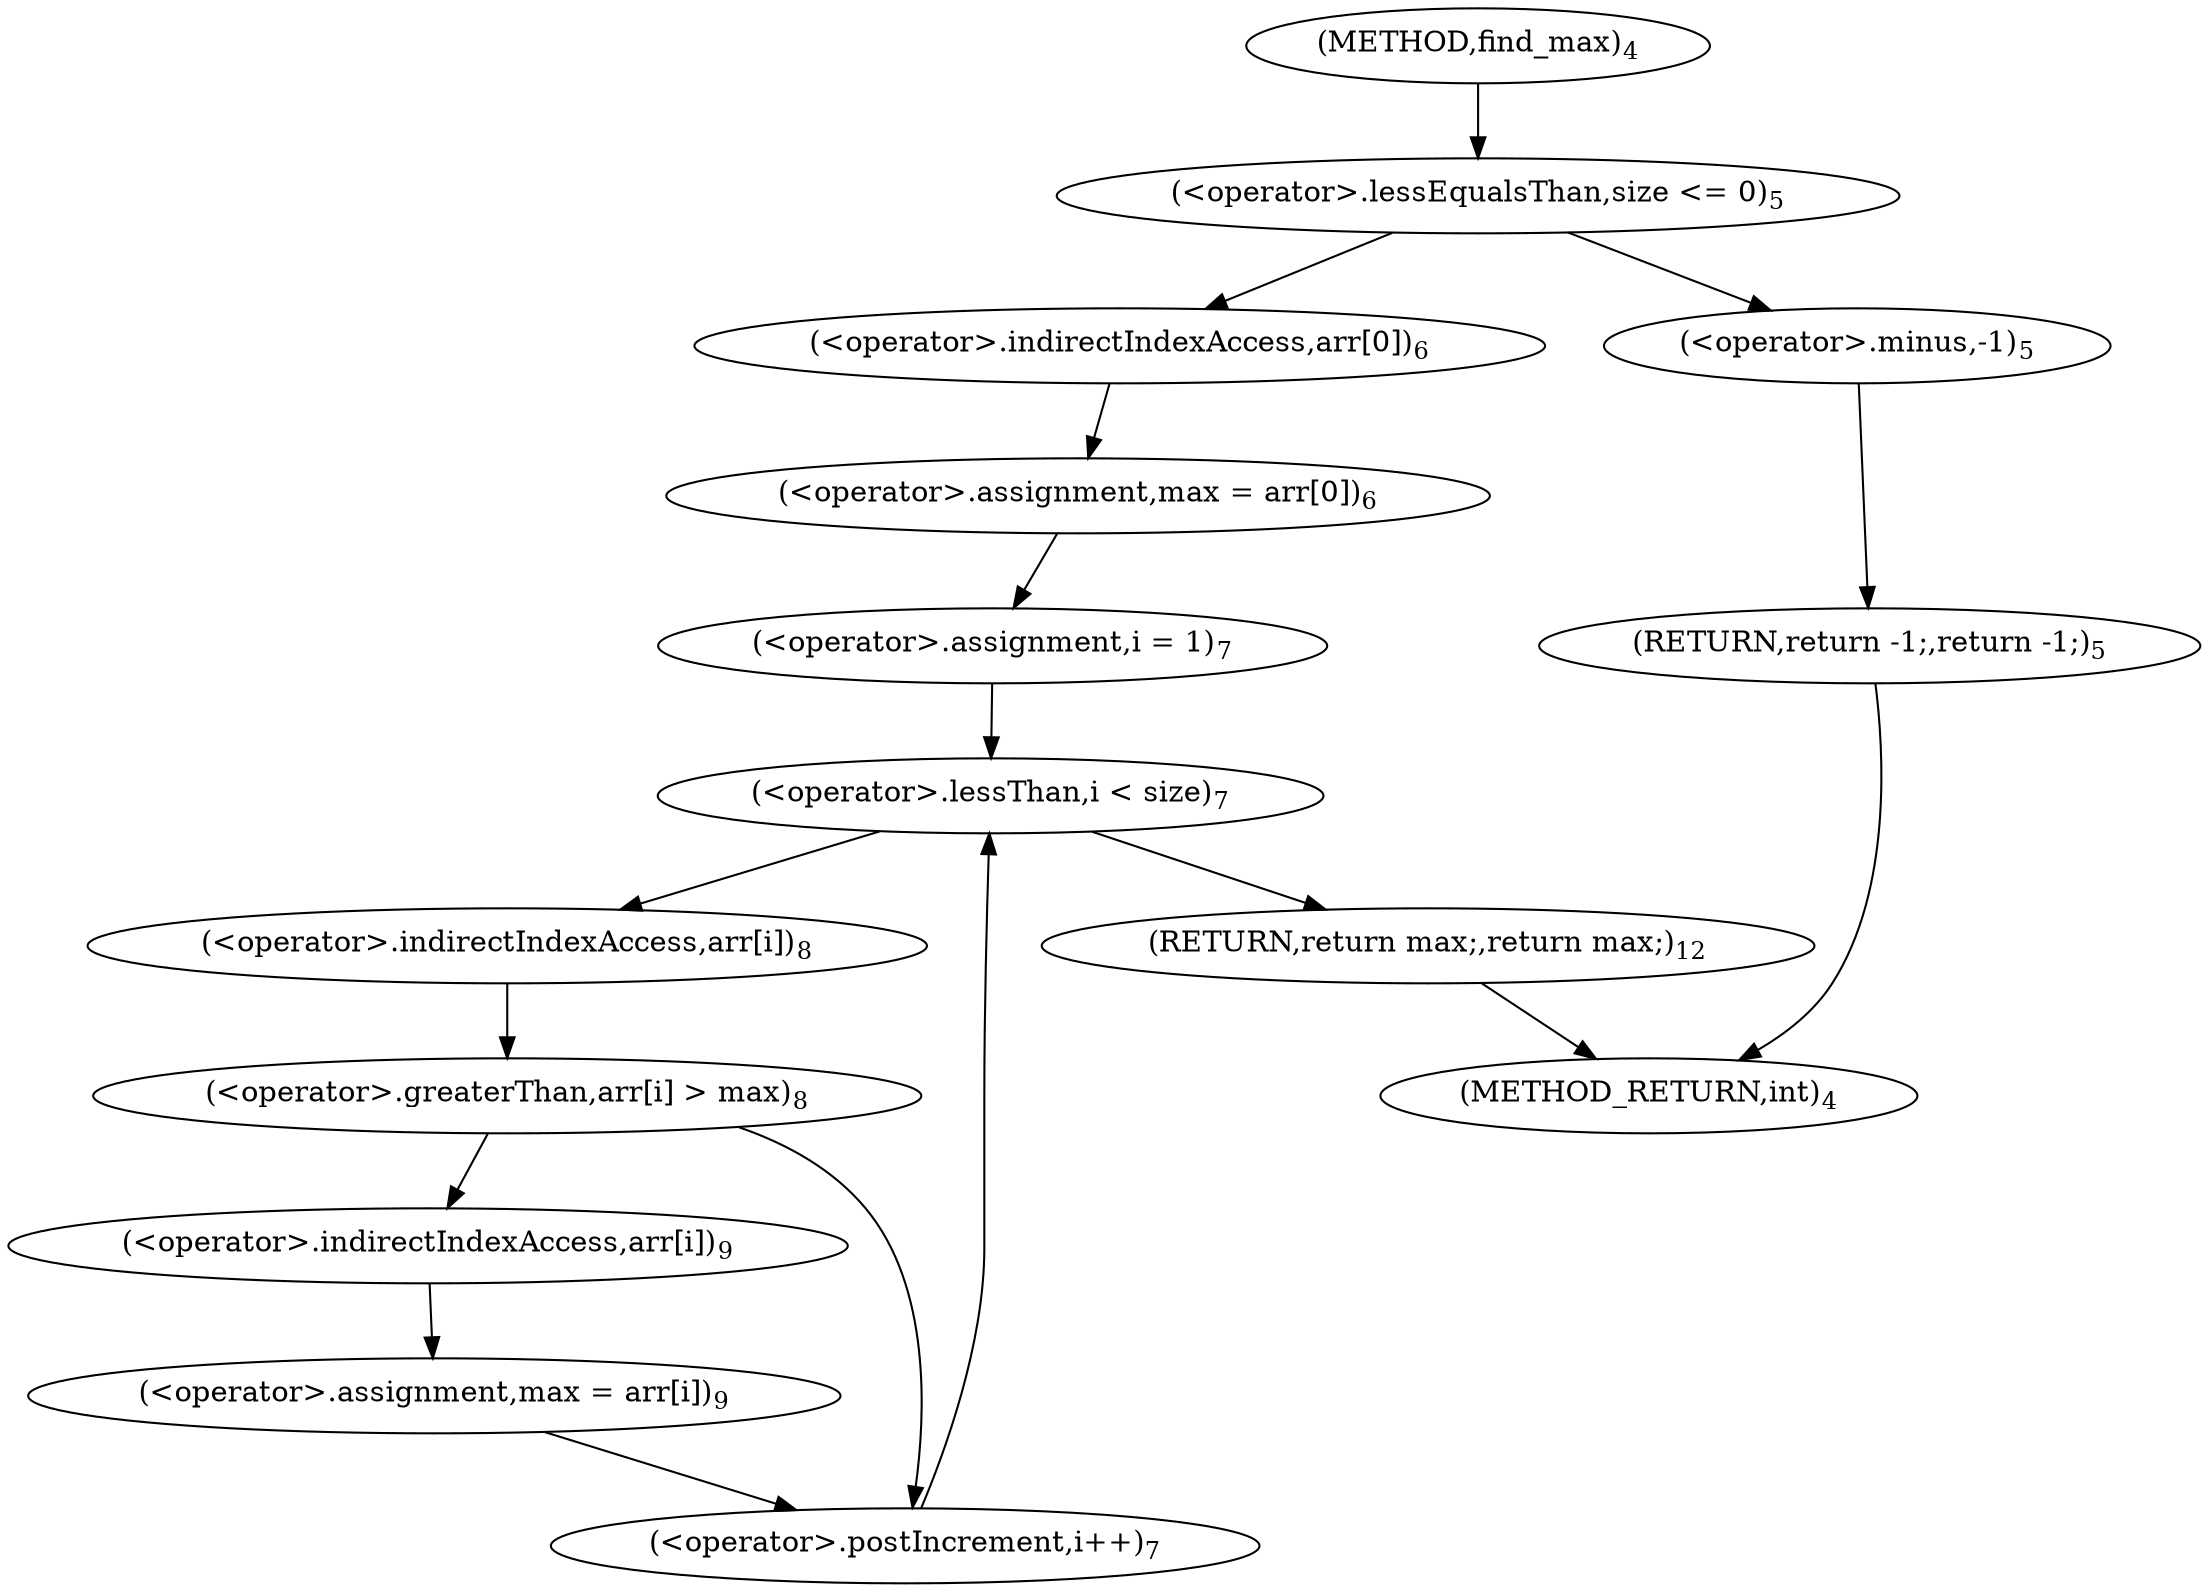 digraph "find_max" {  
"30064771074" [label = <(&lt;operator&gt;.assignment,max = arr[0])<SUB>6</SUB>> ]
"146028888065" [label = <(RETURN,return max;,return max;)<SUB>12</SUB>> ]
"30064771072" [label = <(&lt;operator&gt;.lessEqualsThan,size &lt;= 0)<SUB>5</SUB>> ]
"30064771075" [label = <(&lt;operator&gt;.indirectIndexAccess,arr[0])<SUB>6</SUB>> ]
"30064771077" [label = <(&lt;operator&gt;.lessThan,i &lt; size)<SUB>7</SUB>> ]
"30064771078" [label = <(&lt;operator&gt;.postIncrement,i++)<SUB>7</SUB>> ]
"146028888064" [label = <(RETURN,return -1;,return -1;)<SUB>5</SUB>> ]
"30064771076" [label = <(&lt;operator&gt;.assignment,i = 1)<SUB>7</SUB>> ]
"30064771073" [label = <(&lt;operator&gt;.minus,-1)<SUB>5</SUB>> ]
"30064771079" [label = <(&lt;operator&gt;.greaterThan,arr[i] &gt; max)<SUB>8</SUB>> ]
"30064771080" [label = <(&lt;operator&gt;.indirectIndexAccess,arr[i])<SUB>8</SUB>> ]
"30064771081" [label = <(&lt;operator&gt;.assignment,max = arr[i])<SUB>9</SUB>> ]
"30064771082" [label = <(&lt;operator&gt;.indirectIndexAccess,arr[i])<SUB>9</SUB>> ]
"111669149697" [label = <(METHOD,find_max)<SUB>4</SUB>> ]
"128849018880" [label = <(METHOD_RETURN,int)<SUB>4</SUB>> ]
  "30064771074" -> "30064771076" 
  "146028888065" -> "128849018880" 
  "30064771072" -> "30064771073" 
  "30064771072" -> "30064771075" 
  "30064771075" -> "30064771074" 
  "30064771077" -> "30064771080" 
  "30064771077" -> "146028888065" 
  "30064771078" -> "30064771077" 
  "146028888064" -> "128849018880" 
  "30064771076" -> "30064771077" 
  "30064771073" -> "146028888064" 
  "30064771079" -> "30064771082" 
  "30064771079" -> "30064771078" 
  "30064771080" -> "30064771079" 
  "30064771081" -> "30064771078" 
  "30064771082" -> "30064771081" 
  "111669149697" -> "30064771072" 
}
